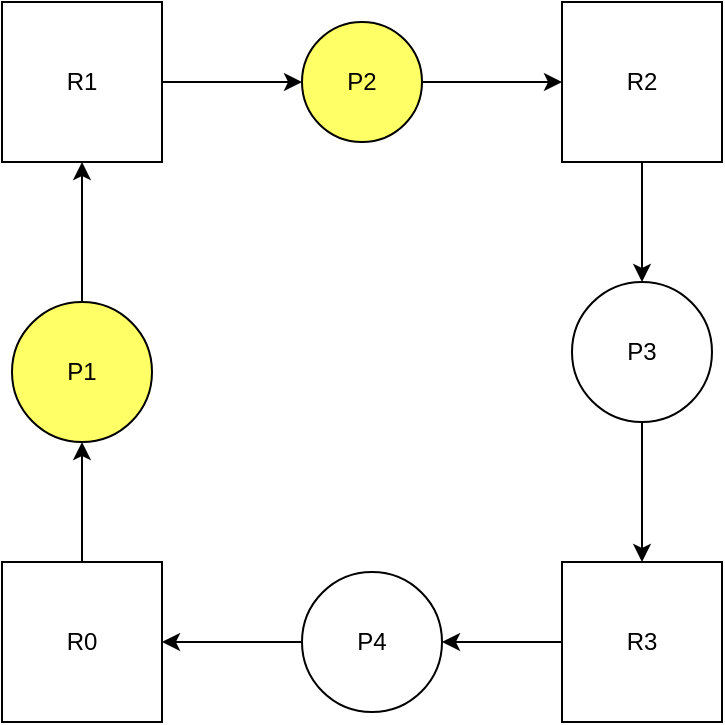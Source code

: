 <mxfile version="16.6.4" type="github"><diagram id="1mFwXQxSHCd4Fhyjk1If" name="Page-1"><mxGraphModel dx="1038" dy="579" grid="1" gridSize="10" guides="1" tooltips="1" connect="1" arrows="1" fold="1" page="1" pageScale="1" pageWidth="850" pageHeight="1100" math="0" shadow="0"><root><mxCell id="0"/><mxCell id="1" parent="0"/><mxCell id="daIbei-40qV8W_UZv65s-8" style="edgeStyle=orthogonalEdgeStyle;rounded=0;orthogonalLoop=1;jettySize=auto;html=1;exitX=0.5;exitY=0;exitDx=0;exitDy=0;entryX=0.5;entryY=1;entryDx=0;entryDy=0;" edge="1" parent="1" source="daIbei-40qV8W_UZv65s-1" target="daIbei-40qV8W_UZv65s-7"><mxGeometry relative="1" as="geometry"/></mxCell><mxCell id="daIbei-40qV8W_UZv65s-1" value="R0" style="whiteSpace=wrap;html=1;aspect=fixed;" vertex="1" parent="1"><mxGeometry x="160" y="400" width="80" height="80" as="geometry"/></mxCell><mxCell id="daIbei-40qV8W_UZv65s-13" style="edgeStyle=orthogonalEdgeStyle;rounded=0;orthogonalLoop=1;jettySize=auto;html=1;exitX=1;exitY=0.5;exitDx=0;exitDy=0;entryX=0;entryY=0.5;entryDx=0;entryDy=0;" edge="1" parent="1" source="daIbei-40qV8W_UZv65s-4" target="daIbei-40qV8W_UZv65s-11"><mxGeometry relative="1" as="geometry"/></mxCell><mxCell id="daIbei-40qV8W_UZv65s-4" value="R1" style="whiteSpace=wrap;html=1;aspect=fixed;" vertex="1" parent="1"><mxGeometry x="160" y="120" width="80" height="80" as="geometry"/></mxCell><mxCell id="daIbei-40qV8W_UZv65s-17" style="edgeStyle=orthogonalEdgeStyle;rounded=0;orthogonalLoop=1;jettySize=auto;html=1;exitX=0;exitY=0.5;exitDx=0;exitDy=0;entryX=1;entryY=0.5;entryDx=0;entryDy=0;" edge="1" parent="1" source="daIbei-40qV8W_UZv65s-5" target="daIbei-40qV8W_UZv65s-12"><mxGeometry relative="1" as="geometry"/></mxCell><mxCell id="daIbei-40qV8W_UZv65s-5" value="R3" style="whiteSpace=wrap;html=1;aspect=fixed;" vertex="1" parent="1"><mxGeometry x="440" y="400" width="80" height="80" as="geometry"/></mxCell><mxCell id="daIbei-40qV8W_UZv65s-15" style="edgeStyle=orthogonalEdgeStyle;rounded=0;orthogonalLoop=1;jettySize=auto;html=1;exitX=0.5;exitY=1;exitDx=0;exitDy=0;entryX=0.5;entryY=0;entryDx=0;entryDy=0;" edge="1" parent="1" source="daIbei-40qV8W_UZv65s-6" target="daIbei-40qV8W_UZv65s-10"><mxGeometry relative="1" as="geometry"/></mxCell><mxCell id="daIbei-40qV8W_UZv65s-6" value="R2" style="whiteSpace=wrap;html=1;aspect=fixed;" vertex="1" parent="1"><mxGeometry x="440" y="120" width="80" height="80" as="geometry"/></mxCell><mxCell id="daIbei-40qV8W_UZv65s-9" style="edgeStyle=orthogonalEdgeStyle;rounded=0;orthogonalLoop=1;jettySize=auto;html=1;exitX=0.5;exitY=0;exitDx=0;exitDy=0;" edge="1" parent="1" source="daIbei-40qV8W_UZv65s-7"><mxGeometry relative="1" as="geometry"><mxPoint x="200" y="200" as="targetPoint"/></mxGeometry></mxCell><mxCell id="daIbei-40qV8W_UZv65s-7" value="P1" style="ellipse;whiteSpace=wrap;html=1;aspect=fixed;fillColor=#FFFF66;" vertex="1" parent="1"><mxGeometry x="165" y="270" width="70" height="70" as="geometry"/></mxCell><mxCell id="daIbei-40qV8W_UZv65s-16" style="edgeStyle=orthogonalEdgeStyle;rounded=0;orthogonalLoop=1;jettySize=auto;html=1;exitX=0.5;exitY=1;exitDx=0;exitDy=0;entryX=0.5;entryY=0;entryDx=0;entryDy=0;" edge="1" parent="1" source="daIbei-40qV8W_UZv65s-10" target="daIbei-40qV8W_UZv65s-5"><mxGeometry relative="1" as="geometry"/></mxCell><mxCell id="daIbei-40qV8W_UZv65s-10" value="P3" style="ellipse;whiteSpace=wrap;html=1;aspect=fixed;" vertex="1" parent="1"><mxGeometry x="445" y="260" width="70" height="70" as="geometry"/></mxCell><mxCell id="daIbei-40qV8W_UZv65s-14" style="edgeStyle=orthogonalEdgeStyle;rounded=0;orthogonalLoop=1;jettySize=auto;html=1;exitX=1;exitY=0.5;exitDx=0;exitDy=0;" edge="1" parent="1" source="daIbei-40qV8W_UZv65s-11"><mxGeometry relative="1" as="geometry"><mxPoint x="440" y="160" as="targetPoint"/></mxGeometry></mxCell><mxCell id="daIbei-40qV8W_UZv65s-11" value="P2" style="ellipse;whiteSpace=wrap;html=1;aspect=fixed;fillColor=#FFFF66;" vertex="1" parent="1"><mxGeometry x="310" y="130" width="60" height="60" as="geometry"/></mxCell><mxCell id="daIbei-40qV8W_UZv65s-18" style="edgeStyle=orthogonalEdgeStyle;rounded=0;orthogonalLoop=1;jettySize=auto;html=1;exitX=0;exitY=0.5;exitDx=0;exitDy=0;entryX=1;entryY=0.5;entryDx=0;entryDy=0;" edge="1" parent="1" source="daIbei-40qV8W_UZv65s-12" target="daIbei-40qV8W_UZv65s-1"><mxGeometry relative="1" as="geometry"/></mxCell><mxCell id="daIbei-40qV8W_UZv65s-12" value="P4" style="ellipse;whiteSpace=wrap;html=1;aspect=fixed;" vertex="1" parent="1"><mxGeometry x="310" y="405" width="70" height="70" as="geometry"/></mxCell></root></mxGraphModel></diagram></mxfile>